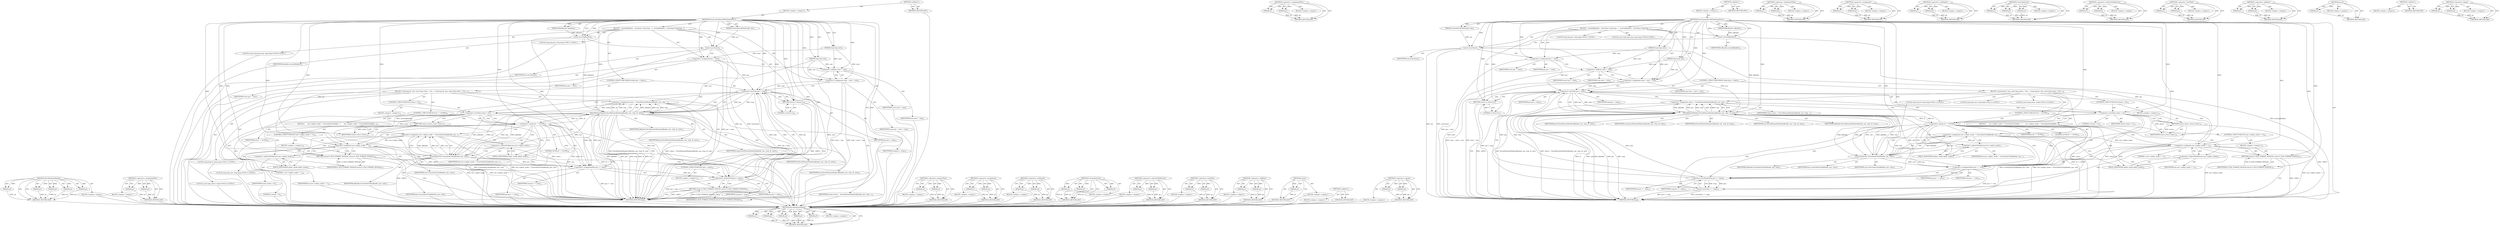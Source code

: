 digraph "&lt;operator&gt;.equals" {
vulnerable_126 [label=<(METHOD,ParseElementHeader)>];
vulnerable_127 [label=<(PARAM,p1)>];
vulnerable_128 [label=<(PARAM,p2)>];
vulnerable_129 [label=<(PARAM,p3)>];
vulnerable_130 [label=<(PARAM,p4)>];
vulnerable_131 [label=<(PARAM,p5)>];
vulnerable_132 [label=<(BLOCK,&lt;empty&gt;,&lt;empty&gt;)>];
vulnerable_133 [label=<(METHOD_RETURN,ANY)>];
vulnerable_155 [label=<(METHOD,&lt;operator&gt;.assignmentPlus)>];
vulnerable_156 [label=<(PARAM,p1)>];
vulnerable_157 [label=<(PARAM,p2)>];
vulnerable_158 [label=<(BLOCK,&lt;empty&gt;,&lt;empty&gt;)>];
vulnerable_159 [label=<(METHOD_RETURN,ANY)>];
vulnerable_6 [label=<(METHOD,&lt;global&gt;)<SUB>1</SUB>>];
vulnerable_7 [label=<(BLOCK,&lt;empty&gt;,&lt;empty&gt;)<SUB>1</SUB>>];
vulnerable_8 [label=<(METHOD,ParseContentEncAESSettingsEntry)<SUB>1</SUB>>];
vulnerable_9 [label=<(PARAM,long long start)<SUB>2</SUB>>];
vulnerable_10 [label=<(PARAM,long long size)<SUB>2</SUB>>];
vulnerable_11 [label=<(PARAM,IMkvReader* pReader)<SUB>2</SUB>>];
vulnerable_12 [label=<(PARAM,ContentEncAESSettings* aes)<SUB>3</SUB>>];
vulnerable_13 [label=<(BLOCK,{
  assert(pReader);
  assert(aes);

 long long...,{
  assert(pReader);
  assert(aes);

 long long...)<SUB>3</SUB>>];
vulnerable_14 [label=<(assert,assert(pReader))<SUB>4</SUB>>];
vulnerable_15 [label=<(IDENTIFIER,pReader,assert(pReader))<SUB>4</SUB>>];
vulnerable_16 [label=<(assert,assert(aes))<SUB>5</SUB>>];
vulnerable_17 [label=<(IDENTIFIER,aes,assert(aes))<SUB>5</SUB>>];
vulnerable_18 [label="<(LOCAL,long long pos: long long)<SUB>7</SUB>>"];
vulnerable_19 [label=<(&lt;operator&gt;.assignment,pos = start)<SUB>7</SUB>>];
vulnerable_20 [label=<(IDENTIFIER,pos,pos = start)<SUB>7</SUB>>];
vulnerable_21 [label=<(IDENTIFIER,start,pos = start)<SUB>7</SUB>>];
vulnerable_22 [label="<(LOCAL,const long long stop: long long)<SUB>8</SUB>>"];
vulnerable_23 [label=<(&lt;operator&gt;.assignment,stop = start + size)<SUB>8</SUB>>];
vulnerable_24 [label=<(IDENTIFIER,stop,stop = start + size)<SUB>8</SUB>>];
vulnerable_25 [label=<(&lt;operator&gt;.addition,start + size)<SUB>8</SUB>>];
vulnerable_26 [label=<(IDENTIFIER,start,start + size)<SUB>8</SUB>>];
vulnerable_27 [label=<(IDENTIFIER,size,start + size)<SUB>8</SUB>>];
vulnerable_28 [label=<(CONTROL_STRUCTURE,WHILE,while (pos &lt; stop))<SUB>10</SUB>>];
vulnerable_29 [label=<(&lt;operator&gt;.lessThan,pos &lt; stop)<SUB>10</SUB>>];
vulnerable_30 [label=<(IDENTIFIER,pos,pos &lt; stop)<SUB>10</SUB>>];
vulnerable_31 [label=<(IDENTIFIER,stop,pos &lt; stop)<SUB>10</SUB>>];
vulnerable_32 [label=<(BLOCK,{
 long long id, size;
 const long status = Par...,{
 long long id, size;
 const long status = Par...)<SUB>10</SUB>>];
vulnerable_33 [label="<(LOCAL,long long id: long long)<SUB>11</SUB>>"];
vulnerable_34 [label="<(LOCAL,long long size: long long)<SUB>11</SUB>>"];
vulnerable_35 [label="<(LOCAL,const long status: long)<SUB>12</SUB>>"];
vulnerable_36 [label=<(&lt;operator&gt;.assignment,status = ParseElementHeader(pReader, pos, stop,...)<SUB>12</SUB>>];
vulnerable_37 [label=<(IDENTIFIER,status,status = ParseElementHeader(pReader, pos, stop,...)<SUB>12</SUB>>];
vulnerable_38 [label=<(ParseElementHeader,ParseElementHeader(pReader, pos, stop, id, size))<SUB>12</SUB>>];
vulnerable_39 [label=<(IDENTIFIER,pReader,ParseElementHeader(pReader, pos, stop, id, size))<SUB>12</SUB>>];
vulnerable_40 [label=<(IDENTIFIER,pos,ParseElementHeader(pReader, pos, stop, id, size))<SUB>12</SUB>>];
vulnerable_41 [label=<(IDENTIFIER,stop,ParseElementHeader(pReader, pos, stop, id, size))<SUB>12</SUB>>];
vulnerable_42 [label=<(IDENTIFIER,id,ParseElementHeader(pReader, pos, stop, id, size))<SUB>12</SUB>>];
vulnerable_43 [label=<(IDENTIFIER,size,ParseElementHeader(pReader, pos, stop, id, size))<SUB>12</SUB>>];
vulnerable_44 [label=<(CONTROL_STRUCTURE,IF,if (status &lt; 0))<SUB>13</SUB>>];
vulnerable_45 [label=<(&lt;operator&gt;.lessThan,status &lt; 0)<SUB>13</SUB>>];
vulnerable_46 [label=<(IDENTIFIER,status,status &lt; 0)<SUB>13</SUB>>];
vulnerable_47 [label=<(LITERAL,0,status &lt; 0)<SUB>13</SUB>>];
vulnerable_48 [label=<(BLOCK,&lt;empty&gt;,&lt;empty&gt;)<SUB>14</SUB>>];
vulnerable_49 [label=<(RETURN,return status;,return status;)<SUB>14</SUB>>];
vulnerable_50 [label=<(IDENTIFIER,status,return status;)<SUB>14</SUB>>];
vulnerable_51 [label=<(CONTROL_STRUCTURE,IF,if (id == 0x7E8))<SUB>16</SUB>>];
vulnerable_52 [label=<(&lt;operator&gt;.equals,id == 0x7E8)<SUB>16</SUB>>];
vulnerable_53 [label=<(IDENTIFIER,id,id == 0x7E8)<SUB>16</SUB>>];
vulnerable_54 [label=<(LITERAL,0x7E8,id == 0x7E8)<SUB>16</SUB>>];
vulnerable_55 [label=<(BLOCK,{
      aes-&gt;cipher_mode = UnserializeUInt(pRea...,{
      aes-&gt;cipher_mode = UnserializeUInt(pRea...)<SUB>16</SUB>>];
vulnerable_56 [label=<(&lt;operator&gt;.assignment,aes-&gt;cipher_mode = UnserializeUInt(pReader, pos...)<SUB>17</SUB>>];
vulnerable_57 [label=<(&lt;operator&gt;.indirectFieldAccess,aes-&gt;cipher_mode)<SUB>17</SUB>>];
vulnerable_58 [label=<(IDENTIFIER,aes,aes-&gt;cipher_mode = UnserializeUInt(pReader, pos...)<SUB>17</SUB>>];
vulnerable_59 [label=<(FIELD_IDENTIFIER,cipher_mode,cipher_mode)<SUB>17</SUB>>];
vulnerable_60 [label=<(UnserializeUInt,UnserializeUInt(pReader, pos, size))<SUB>17</SUB>>];
vulnerable_61 [label=<(IDENTIFIER,pReader,UnserializeUInt(pReader, pos, size))<SUB>17</SUB>>];
vulnerable_62 [label=<(IDENTIFIER,pos,UnserializeUInt(pReader, pos, size))<SUB>17</SUB>>];
vulnerable_63 [label=<(IDENTIFIER,size,UnserializeUInt(pReader, pos, size))<SUB>17</SUB>>];
vulnerable_64 [label=<(CONTROL_STRUCTURE,IF,if (aes-&gt;cipher_mode != 1))<SUB>18</SUB>>];
vulnerable_65 [label=<(&lt;operator&gt;.notEquals,aes-&gt;cipher_mode != 1)<SUB>18</SUB>>];
vulnerable_66 [label=<(&lt;operator&gt;.indirectFieldAccess,aes-&gt;cipher_mode)<SUB>18</SUB>>];
vulnerable_67 [label=<(IDENTIFIER,aes,aes-&gt;cipher_mode != 1)<SUB>18</SUB>>];
vulnerable_68 [label=<(FIELD_IDENTIFIER,cipher_mode,cipher_mode)<SUB>18</SUB>>];
vulnerable_69 [label=<(LITERAL,1,aes-&gt;cipher_mode != 1)<SUB>18</SUB>>];
vulnerable_70 [label=<(BLOCK,&lt;empty&gt;,&lt;empty&gt;)<SUB>19</SUB>>];
vulnerable_71 [label=<(RETURN,return E_FILE_FORMAT_INVALID;,return E_FILE_FORMAT_INVALID;)<SUB>19</SUB>>];
vulnerable_72 [label=<(IDENTIFIER,E_FILE_FORMAT_INVALID,return E_FILE_FORMAT_INVALID;)<SUB>19</SUB>>];
vulnerable_73 [label=<(&lt;operator&gt;.assignmentPlus,pos += size)<SUB>23</SUB>>];
vulnerable_74 [label=<(IDENTIFIER,pos,pos += size)<SUB>23</SUB>>];
vulnerable_75 [label=<(IDENTIFIER,size,pos += size)<SUB>23</SUB>>];
vulnerable_76 [label=<(assert,assert(pos &lt;= stop))<SUB>24</SUB>>];
vulnerable_77 [label=<(&lt;operator&gt;.lessEqualsThan,pos &lt;= stop)<SUB>24</SUB>>];
vulnerable_78 [label=<(IDENTIFIER,pos,pos &lt;= stop)<SUB>24</SUB>>];
vulnerable_79 [label=<(IDENTIFIER,stop,pos &lt;= stop)<SUB>24</SUB>>];
vulnerable_80 [label=<(RETURN,return 0;,return 0;)<SUB>27</SUB>>];
vulnerable_81 [label=<(LITERAL,0,return 0;)<SUB>27</SUB>>];
vulnerable_82 [label=<(METHOD_RETURN,long)<SUB>1</SUB>>];
vulnerable_84 [label=<(METHOD_RETURN,ANY)<SUB>1</SUB>>];
vulnerable_160 [label=<(METHOD,&lt;operator&gt;.lessEqualsThan)>];
vulnerable_161 [label=<(PARAM,p1)>];
vulnerable_162 [label=<(PARAM,p2)>];
vulnerable_163 [label=<(BLOCK,&lt;empty&gt;,&lt;empty&gt;)>];
vulnerable_164 [label=<(METHOD_RETURN,ANY)>];
vulnerable_111 [label=<(METHOD,&lt;operator&gt;.assignment)>];
vulnerable_112 [label=<(PARAM,p1)>];
vulnerable_113 [label=<(PARAM,p2)>];
vulnerable_114 [label=<(BLOCK,&lt;empty&gt;,&lt;empty&gt;)>];
vulnerable_115 [label=<(METHOD_RETURN,ANY)>];
vulnerable_150 [label=<(METHOD,&lt;operator&gt;.notEquals)>];
vulnerable_151 [label=<(PARAM,p1)>];
vulnerable_152 [label=<(PARAM,p2)>];
vulnerable_153 [label=<(BLOCK,&lt;empty&gt;,&lt;empty&gt;)>];
vulnerable_154 [label=<(METHOD_RETURN,ANY)>];
vulnerable_144 [label=<(METHOD,UnserializeUInt)>];
vulnerable_145 [label=<(PARAM,p1)>];
vulnerable_146 [label=<(PARAM,p2)>];
vulnerable_147 [label=<(PARAM,p3)>];
vulnerable_148 [label=<(BLOCK,&lt;empty&gt;,&lt;empty&gt;)>];
vulnerable_149 [label=<(METHOD_RETURN,ANY)>];
vulnerable_139 [label=<(METHOD,&lt;operator&gt;.indirectFieldAccess)>];
vulnerable_140 [label=<(PARAM,p1)>];
vulnerable_141 [label=<(PARAM,p2)>];
vulnerable_142 [label=<(BLOCK,&lt;empty&gt;,&lt;empty&gt;)>];
vulnerable_143 [label=<(METHOD_RETURN,ANY)>];
vulnerable_121 [label=<(METHOD,&lt;operator&gt;.lessThan)>];
vulnerable_122 [label=<(PARAM,p1)>];
vulnerable_123 [label=<(PARAM,p2)>];
vulnerable_124 [label=<(BLOCK,&lt;empty&gt;,&lt;empty&gt;)>];
vulnerable_125 [label=<(METHOD_RETURN,ANY)>];
vulnerable_116 [label=<(METHOD,&lt;operator&gt;.addition)>];
vulnerable_117 [label=<(PARAM,p1)>];
vulnerable_118 [label=<(PARAM,p2)>];
vulnerable_119 [label=<(BLOCK,&lt;empty&gt;,&lt;empty&gt;)>];
vulnerable_120 [label=<(METHOD_RETURN,ANY)>];
vulnerable_107 [label=<(METHOD,assert)>];
vulnerable_108 [label=<(PARAM,p1)>];
vulnerable_109 [label=<(BLOCK,&lt;empty&gt;,&lt;empty&gt;)>];
vulnerable_110 [label=<(METHOD_RETURN,ANY)>];
vulnerable_101 [label=<(METHOD,&lt;global&gt;)<SUB>1</SUB>>];
vulnerable_102 [label=<(BLOCK,&lt;empty&gt;,&lt;empty&gt;)>];
vulnerable_103 [label=<(METHOD_RETURN,ANY)>];
vulnerable_134 [label=<(METHOD,&lt;operator&gt;.equals)>];
vulnerable_135 [label=<(PARAM,p1)>];
vulnerable_136 [label=<(PARAM,p2)>];
vulnerable_137 [label=<(BLOCK,&lt;empty&gt;,&lt;empty&gt;)>];
vulnerable_138 [label=<(METHOD_RETURN,ANY)>];
fixed_129 [label=<(METHOD,ParseElementHeader)>];
fixed_130 [label=<(PARAM,p1)>];
fixed_131 [label=<(PARAM,p2)>];
fixed_132 [label=<(PARAM,p3)>];
fixed_133 [label=<(PARAM,p4)>];
fixed_134 [label=<(PARAM,p5)>];
fixed_135 [label=<(BLOCK,&lt;empty&gt;,&lt;empty&gt;)>];
fixed_136 [label=<(METHOD_RETURN,ANY)>];
fixed_158 [label=<(METHOD,&lt;operator&gt;.assignmentPlus)>];
fixed_159 [label=<(PARAM,p1)>];
fixed_160 [label=<(PARAM,p2)>];
fixed_161 [label=<(BLOCK,&lt;empty&gt;,&lt;empty&gt;)>];
fixed_162 [label=<(METHOD_RETURN,ANY)>];
fixed_6 [label=<(METHOD,&lt;global&gt;)<SUB>1</SUB>>];
fixed_7 [label=<(BLOCK,&lt;empty&gt;,&lt;empty&gt;)<SUB>1</SUB>>];
fixed_8 [label=<(METHOD,ParseContentEncAESSettingsEntry)<SUB>1</SUB>>];
fixed_9 [label=<(PARAM,long long start)<SUB>2</SUB>>];
fixed_10 [label=<(PARAM,long long size)<SUB>2</SUB>>];
fixed_11 [label=<(PARAM,IMkvReader* pReader)<SUB>2</SUB>>];
fixed_12 [label=<(PARAM,ContentEncAESSettings* aes)<SUB>3</SUB>>];
fixed_13 [label=<(BLOCK,{
  assert(pReader);
  assert(aes);

 long long...,{
  assert(pReader);
  assert(aes);

 long long...)<SUB>3</SUB>>];
fixed_14 [label=<(assert,assert(pReader))<SUB>4</SUB>>];
fixed_15 [label=<(IDENTIFIER,pReader,assert(pReader))<SUB>4</SUB>>];
fixed_16 [label=<(assert,assert(aes))<SUB>5</SUB>>];
fixed_17 [label=<(IDENTIFIER,aes,assert(aes))<SUB>5</SUB>>];
fixed_18 [label="<(LOCAL,long long pos: long long)<SUB>7</SUB>>"];
fixed_19 [label=<(&lt;operator&gt;.assignment,pos = start)<SUB>7</SUB>>];
fixed_20 [label=<(IDENTIFIER,pos,pos = start)<SUB>7</SUB>>];
fixed_21 [label=<(IDENTIFIER,start,pos = start)<SUB>7</SUB>>];
fixed_22 [label="<(LOCAL,const long long stop: long long)<SUB>8</SUB>>"];
fixed_23 [label=<(&lt;operator&gt;.assignment,stop = start + size)<SUB>8</SUB>>];
fixed_24 [label=<(IDENTIFIER,stop,stop = start + size)<SUB>8</SUB>>];
fixed_25 [label=<(&lt;operator&gt;.addition,start + size)<SUB>8</SUB>>];
fixed_26 [label=<(IDENTIFIER,start,start + size)<SUB>8</SUB>>];
fixed_27 [label=<(IDENTIFIER,size,start + size)<SUB>8</SUB>>];
fixed_28 [label=<(CONTROL_STRUCTURE,WHILE,while (pos &lt; stop))<SUB>10</SUB>>];
fixed_29 [label=<(&lt;operator&gt;.lessThan,pos &lt; stop)<SUB>10</SUB>>];
fixed_30 [label=<(IDENTIFIER,pos,pos &lt; stop)<SUB>10</SUB>>];
fixed_31 [label=<(IDENTIFIER,stop,pos &lt; stop)<SUB>10</SUB>>];
fixed_32 [label=<(BLOCK,{
 long long id, size;
 const long status = Par...,{
 long long id, size;
 const long status = Par...)<SUB>10</SUB>>];
fixed_33 [label="<(LOCAL,long long id: long long)<SUB>11</SUB>>"];
fixed_34 [label="<(LOCAL,long long size: long long)<SUB>11</SUB>>"];
fixed_35 [label="<(LOCAL,const long status: long)<SUB>12</SUB>>"];
fixed_36 [label=<(&lt;operator&gt;.assignment,status = ParseElementHeader(pReader, pos, stop,...)<SUB>12</SUB>>];
fixed_37 [label=<(IDENTIFIER,status,status = ParseElementHeader(pReader, pos, stop,...)<SUB>12</SUB>>];
fixed_38 [label=<(ParseElementHeader,ParseElementHeader(pReader, pos, stop, id, size))<SUB>12</SUB>>];
fixed_39 [label=<(IDENTIFIER,pReader,ParseElementHeader(pReader, pos, stop, id, size))<SUB>12</SUB>>];
fixed_40 [label=<(IDENTIFIER,pos,ParseElementHeader(pReader, pos, stop, id, size))<SUB>12</SUB>>];
fixed_41 [label=<(IDENTIFIER,stop,ParseElementHeader(pReader, pos, stop, id, size))<SUB>12</SUB>>];
fixed_42 [label=<(IDENTIFIER,id,ParseElementHeader(pReader, pos, stop, id, size))<SUB>12</SUB>>];
fixed_43 [label=<(IDENTIFIER,size,ParseElementHeader(pReader, pos, stop, id, size))<SUB>12</SUB>>];
fixed_44 [label=<(CONTROL_STRUCTURE,IF,if (status &lt; 0))<SUB>13</SUB>>];
fixed_45 [label=<(&lt;operator&gt;.lessThan,status &lt; 0)<SUB>13</SUB>>];
fixed_46 [label=<(IDENTIFIER,status,status &lt; 0)<SUB>13</SUB>>];
fixed_47 [label=<(LITERAL,0,status &lt; 0)<SUB>13</SUB>>];
fixed_48 [label=<(BLOCK,&lt;empty&gt;,&lt;empty&gt;)<SUB>14</SUB>>];
fixed_49 [label=<(RETURN,return status;,return status;)<SUB>14</SUB>>];
fixed_50 [label=<(IDENTIFIER,status,return status;)<SUB>14</SUB>>];
fixed_51 [label=<(CONTROL_STRUCTURE,IF,if (id == 0x7E8))<SUB>16</SUB>>];
fixed_52 [label=<(&lt;operator&gt;.equals,id == 0x7E8)<SUB>16</SUB>>];
fixed_53 [label=<(IDENTIFIER,id,id == 0x7E8)<SUB>16</SUB>>];
fixed_54 [label=<(LITERAL,0x7E8,id == 0x7E8)<SUB>16</SUB>>];
fixed_55 [label=<(BLOCK,{
      aes-&gt;cipher_mode = UnserializeUInt(pRea...,{
      aes-&gt;cipher_mode = UnserializeUInt(pRea...)<SUB>16</SUB>>];
fixed_56 [label=<(&lt;operator&gt;.assignment,aes-&gt;cipher_mode = UnserializeUInt(pReader, pos...)<SUB>17</SUB>>];
fixed_57 [label=<(&lt;operator&gt;.indirectFieldAccess,aes-&gt;cipher_mode)<SUB>17</SUB>>];
fixed_58 [label=<(IDENTIFIER,aes,aes-&gt;cipher_mode = UnserializeUInt(pReader, pos...)<SUB>17</SUB>>];
fixed_59 [label=<(FIELD_IDENTIFIER,cipher_mode,cipher_mode)<SUB>17</SUB>>];
fixed_60 [label=<(UnserializeUInt,UnserializeUInt(pReader, pos, size))<SUB>17</SUB>>];
fixed_61 [label=<(IDENTIFIER,pReader,UnserializeUInt(pReader, pos, size))<SUB>17</SUB>>];
fixed_62 [label=<(IDENTIFIER,pos,UnserializeUInt(pReader, pos, size))<SUB>17</SUB>>];
fixed_63 [label=<(IDENTIFIER,size,UnserializeUInt(pReader, pos, size))<SUB>17</SUB>>];
fixed_64 [label=<(CONTROL_STRUCTURE,IF,if (aes-&gt;cipher_mode != 1))<SUB>18</SUB>>];
fixed_65 [label=<(&lt;operator&gt;.notEquals,aes-&gt;cipher_mode != 1)<SUB>18</SUB>>];
fixed_66 [label=<(&lt;operator&gt;.indirectFieldAccess,aes-&gt;cipher_mode)<SUB>18</SUB>>];
fixed_67 [label=<(IDENTIFIER,aes,aes-&gt;cipher_mode != 1)<SUB>18</SUB>>];
fixed_68 [label=<(FIELD_IDENTIFIER,cipher_mode,cipher_mode)<SUB>18</SUB>>];
fixed_69 [label=<(LITERAL,1,aes-&gt;cipher_mode != 1)<SUB>18</SUB>>];
fixed_70 [label=<(BLOCK,&lt;empty&gt;,&lt;empty&gt;)<SUB>19</SUB>>];
fixed_71 [label=<(RETURN,return E_FILE_FORMAT_INVALID;,return E_FILE_FORMAT_INVALID;)<SUB>19</SUB>>];
fixed_72 [label=<(IDENTIFIER,E_FILE_FORMAT_INVALID,return E_FILE_FORMAT_INVALID;)<SUB>19</SUB>>];
fixed_73 [label=<(&lt;operator&gt;.assignmentPlus,pos += size)<SUB>23</SUB>>];
fixed_74 [label=<(IDENTIFIER,pos,pos += size)<SUB>23</SUB>>];
fixed_75 [label=<(IDENTIFIER,size,pos += size)<SUB>23</SUB>>];
fixed_76 [label=<(CONTROL_STRUCTURE,IF,if (pos &gt; stop))<SUB>24</SUB>>];
fixed_77 [label=<(&lt;operator&gt;.greaterThan,pos &gt; stop)<SUB>24</SUB>>];
fixed_78 [label=<(IDENTIFIER,pos,pos &gt; stop)<SUB>24</SUB>>];
fixed_79 [label=<(IDENTIFIER,stop,pos &gt; stop)<SUB>24</SUB>>];
fixed_80 [label=<(BLOCK,&lt;empty&gt;,&lt;empty&gt;)<SUB>25</SUB>>];
fixed_81 [label=<(RETURN,return E_FILE_FORMAT_INVALID;,return E_FILE_FORMAT_INVALID;)<SUB>25</SUB>>];
fixed_82 [label=<(IDENTIFIER,E_FILE_FORMAT_INVALID,return E_FILE_FORMAT_INVALID;)<SUB>25</SUB>>];
fixed_83 [label=<(RETURN,return 0;,return 0;)<SUB>28</SUB>>];
fixed_84 [label=<(LITERAL,0,return 0;)<SUB>28</SUB>>];
fixed_85 [label=<(METHOD_RETURN,long)<SUB>1</SUB>>];
fixed_87 [label=<(METHOD_RETURN,ANY)<SUB>1</SUB>>];
fixed_163 [label=<(METHOD,&lt;operator&gt;.greaterThan)>];
fixed_164 [label=<(PARAM,p1)>];
fixed_165 [label=<(PARAM,p2)>];
fixed_166 [label=<(BLOCK,&lt;empty&gt;,&lt;empty&gt;)>];
fixed_167 [label=<(METHOD_RETURN,ANY)>];
fixed_114 [label=<(METHOD,&lt;operator&gt;.assignment)>];
fixed_115 [label=<(PARAM,p1)>];
fixed_116 [label=<(PARAM,p2)>];
fixed_117 [label=<(BLOCK,&lt;empty&gt;,&lt;empty&gt;)>];
fixed_118 [label=<(METHOD_RETURN,ANY)>];
fixed_153 [label=<(METHOD,&lt;operator&gt;.notEquals)>];
fixed_154 [label=<(PARAM,p1)>];
fixed_155 [label=<(PARAM,p2)>];
fixed_156 [label=<(BLOCK,&lt;empty&gt;,&lt;empty&gt;)>];
fixed_157 [label=<(METHOD_RETURN,ANY)>];
fixed_147 [label=<(METHOD,UnserializeUInt)>];
fixed_148 [label=<(PARAM,p1)>];
fixed_149 [label=<(PARAM,p2)>];
fixed_150 [label=<(PARAM,p3)>];
fixed_151 [label=<(BLOCK,&lt;empty&gt;,&lt;empty&gt;)>];
fixed_152 [label=<(METHOD_RETURN,ANY)>];
fixed_142 [label=<(METHOD,&lt;operator&gt;.indirectFieldAccess)>];
fixed_143 [label=<(PARAM,p1)>];
fixed_144 [label=<(PARAM,p2)>];
fixed_145 [label=<(BLOCK,&lt;empty&gt;,&lt;empty&gt;)>];
fixed_146 [label=<(METHOD_RETURN,ANY)>];
fixed_124 [label=<(METHOD,&lt;operator&gt;.lessThan)>];
fixed_125 [label=<(PARAM,p1)>];
fixed_126 [label=<(PARAM,p2)>];
fixed_127 [label=<(BLOCK,&lt;empty&gt;,&lt;empty&gt;)>];
fixed_128 [label=<(METHOD_RETURN,ANY)>];
fixed_119 [label=<(METHOD,&lt;operator&gt;.addition)>];
fixed_120 [label=<(PARAM,p1)>];
fixed_121 [label=<(PARAM,p2)>];
fixed_122 [label=<(BLOCK,&lt;empty&gt;,&lt;empty&gt;)>];
fixed_123 [label=<(METHOD_RETURN,ANY)>];
fixed_110 [label=<(METHOD,assert)>];
fixed_111 [label=<(PARAM,p1)>];
fixed_112 [label=<(BLOCK,&lt;empty&gt;,&lt;empty&gt;)>];
fixed_113 [label=<(METHOD_RETURN,ANY)>];
fixed_104 [label=<(METHOD,&lt;global&gt;)<SUB>1</SUB>>];
fixed_105 [label=<(BLOCK,&lt;empty&gt;,&lt;empty&gt;)>];
fixed_106 [label=<(METHOD_RETURN,ANY)>];
fixed_137 [label=<(METHOD,&lt;operator&gt;.equals)>];
fixed_138 [label=<(PARAM,p1)>];
fixed_139 [label=<(PARAM,p2)>];
fixed_140 [label=<(BLOCK,&lt;empty&gt;,&lt;empty&gt;)>];
fixed_141 [label=<(METHOD_RETURN,ANY)>];
vulnerable_126 -> vulnerable_127  [key=0, label="AST: "];
vulnerable_126 -> vulnerable_127  [key=1, label="DDG: "];
vulnerable_126 -> vulnerable_132  [key=0, label="AST: "];
vulnerable_126 -> vulnerable_128  [key=0, label="AST: "];
vulnerable_126 -> vulnerable_128  [key=1, label="DDG: "];
vulnerable_126 -> vulnerable_133  [key=0, label="AST: "];
vulnerable_126 -> vulnerable_133  [key=1, label="CFG: "];
vulnerable_126 -> vulnerable_129  [key=0, label="AST: "];
vulnerable_126 -> vulnerable_129  [key=1, label="DDG: "];
vulnerable_126 -> vulnerable_130  [key=0, label="AST: "];
vulnerable_126 -> vulnerable_130  [key=1, label="DDG: "];
vulnerable_126 -> vulnerable_131  [key=0, label="AST: "];
vulnerable_126 -> vulnerable_131  [key=1, label="DDG: "];
vulnerable_127 -> vulnerable_133  [key=0, label="DDG: p1"];
vulnerable_128 -> vulnerable_133  [key=0, label="DDG: p2"];
vulnerable_129 -> vulnerable_133  [key=0, label="DDG: p3"];
vulnerable_130 -> vulnerable_133  [key=0, label="DDG: p4"];
vulnerable_131 -> vulnerable_133  [key=0, label="DDG: p5"];
vulnerable_155 -> vulnerable_156  [key=0, label="AST: "];
vulnerable_155 -> vulnerable_156  [key=1, label="DDG: "];
vulnerable_155 -> vulnerable_158  [key=0, label="AST: "];
vulnerable_155 -> vulnerable_157  [key=0, label="AST: "];
vulnerable_155 -> vulnerable_157  [key=1, label="DDG: "];
vulnerable_155 -> vulnerable_159  [key=0, label="AST: "];
vulnerable_155 -> vulnerable_159  [key=1, label="CFG: "];
vulnerable_156 -> vulnerable_159  [key=0, label="DDG: p1"];
vulnerable_157 -> vulnerable_159  [key=0, label="DDG: p2"];
vulnerable_6 -> vulnerable_7  [key=0, label="AST: "];
vulnerable_6 -> vulnerable_84  [key=0, label="AST: "];
vulnerable_6 -> vulnerable_84  [key=1, label="CFG: "];
vulnerable_7 -> vulnerable_8  [key=0, label="AST: "];
vulnerable_8 -> vulnerable_9  [key=0, label="AST: "];
vulnerable_8 -> vulnerable_9  [key=1, label="DDG: "];
vulnerable_8 -> vulnerable_10  [key=0, label="AST: "];
vulnerable_8 -> vulnerable_10  [key=1, label="DDG: "];
vulnerable_8 -> vulnerable_11  [key=0, label="AST: "];
vulnerable_8 -> vulnerable_11  [key=1, label="DDG: "];
vulnerable_8 -> vulnerable_12  [key=0, label="AST: "];
vulnerable_8 -> vulnerable_12  [key=1, label="DDG: "];
vulnerable_8 -> vulnerable_13  [key=0, label="AST: "];
vulnerable_8 -> vulnerable_82  [key=0, label="AST: "];
vulnerable_8 -> vulnerable_14  [key=0, label="CFG: "];
vulnerable_8 -> vulnerable_14  [key=1, label="DDG: "];
vulnerable_8 -> vulnerable_19  [key=0, label="DDG: "];
vulnerable_8 -> vulnerable_23  [key=0, label="DDG: "];
vulnerable_8 -> vulnerable_80  [key=0, label="DDG: "];
vulnerable_8 -> vulnerable_16  [key=0, label="DDG: "];
vulnerable_8 -> vulnerable_81  [key=0, label="DDG: "];
vulnerable_8 -> vulnerable_25  [key=0, label="DDG: "];
vulnerable_8 -> vulnerable_29  [key=0, label="DDG: "];
vulnerable_8 -> vulnerable_73  [key=0, label="DDG: "];
vulnerable_8 -> vulnerable_38  [key=0, label="DDG: "];
vulnerable_8 -> vulnerable_45  [key=0, label="DDG: "];
vulnerable_8 -> vulnerable_52  [key=0, label="DDG: "];
vulnerable_8 -> vulnerable_77  [key=0, label="DDG: "];
vulnerable_8 -> vulnerable_50  [key=0, label="DDG: "];
vulnerable_8 -> vulnerable_60  [key=0, label="DDG: "];
vulnerable_8 -> vulnerable_65  [key=0, label="DDG: "];
vulnerable_8 -> vulnerable_71  [key=0, label="DDG: "];
vulnerable_8 -> vulnerable_72  [key=0, label="DDG: "];
vulnerable_9 -> vulnerable_19  [key=0, label="DDG: start"];
vulnerable_9 -> vulnerable_23  [key=0, label="DDG: start"];
vulnerable_9 -> vulnerable_25  [key=0, label="DDG: start"];
vulnerable_10 -> vulnerable_23  [key=0, label="DDG: size"];
vulnerable_10 -> vulnerable_25  [key=0, label="DDG: size"];
vulnerable_10 -> vulnerable_38  [key=0, label="DDG: size"];
vulnerable_11 -> vulnerable_14  [key=0, label="DDG: pReader"];
vulnerable_12 -> vulnerable_16  [key=0, label="DDG: aes"];
vulnerable_13 -> vulnerable_14  [key=0, label="AST: "];
vulnerable_13 -> vulnerable_16  [key=0, label="AST: "];
vulnerable_13 -> vulnerable_18  [key=0, label="AST: "];
vulnerable_13 -> vulnerable_19  [key=0, label="AST: "];
vulnerable_13 -> vulnerable_22  [key=0, label="AST: "];
vulnerable_13 -> vulnerable_23  [key=0, label="AST: "];
vulnerable_13 -> vulnerable_28  [key=0, label="AST: "];
vulnerable_13 -> vulnerable_80  [key=0, label="AST: "];
vulnerable_14 -> vulnerable_15  [key=0, label="AST: "];
vulnerable_14 -> vulnerable_16  [key=0, label="CFG: "];
vulnerable_14 -> vulnerable_82  [key=0, label="DDG: assert(pReader)"];
vulnerable_14 -> vulnerable_38  [key=0, label="DDG: pReader"];
vulnerable_16 -> vulnerable_17  [key=0, label="AST: "];
vulnerable_16 -> vulnerable_19  [key=0, label="CFG: "];
vulnerable_16 -> vulnerable_82  [key=0, label="DDG: aes"];
vulnerable_16 -> vulnerable_82  [key=1, label="DDG: assert(aes)"];
vulnerable_16 -> vulnerable_65  [key=0, label="DDG: aes"];
vulnerable_19 -> vulnerable_20  [key=0, label="AST: "];
vulnerable_19 -> vulnerable_21  [key=0, label="AST: "];
vulnerable_19 -> vulnerable_25  [key=0, label="CFG: "];
vulnerable_19 -> vulnerable_82  [key=0, label="DDG: pos = start"];
vulnerable_19 -> vulnerable_29  [key=0, label="DDG: pos"];
vulnerable_23 -> vulnerable_24  [key=0, label="AST: "];
vulnerable_23 -> vulnerable_25  [key=0, label="AST: "];
vulnerable_23 -> vulnerable_29  [key=0, label="CFG: "];
vulnerable_23 -> vulnerable_29  [key=1, label="DDG: stop"];
vulnerable_23 -> vulnerable_82  [key=0, label="DDG: start + size"];
vulnerable_23 -> vulnerable_82  [key=1, label="DDG: stop = start + size"];
vulnerable_25 -> vulnerable_26  [key=0, label="AST: "];
vulnerable_25 -> vulnerable_27  [key=0, label="AST: "];
vulnerable_25 -> vulnerable_23  [key=0, label="CFG: "];
vulnerable_25 -> vulnerable_82  [key=0, label="DDG: start"];
vulnerable_28 -> vulnerable_29  [key=0, label="AST: "];
vulnerable_28 -> vulnerable_32  [key=0, label="AST: "];
vulnerable_29 -> vulnerable_30  [key=0, label="AST: "];
vulnerable_29 -> vulnerable_31  [key=0, label="AST: "];
vulnerable_29 -> vulnerable_38  [key=0, label="CFG: "];
vulnerable_29 -> vulnerable_38  [key=1, label="DDG: pos"];
vulnerable_29 -> vulnerable_38  [key=2, label="DDG: stop"];
vulnerable_29 -> vulnerable_38  [key=3, label="CDG: "];
vulnerable_29 -> vulnerable_80  [key=0, label="CFG: "];
vulnerable_29 -> vulnerable_80  [key=1, label="CDG: "];
vulnerable_29 -> vulnerable_82  [key=0, label="DDG: pos &lt; stop"];
vulnerable_29 -> vulnerable_36  [key=0, label="CDG: "];
vulnerable_29 -> vulnerable_45  [key=0, label="CDG: "];
vulnerable_32 -> vulnerable_33  [key=0, label="AST: "];
vulnerable_32 -> vulnerable_34  [key=0, label="AST: "];
vulnerable_32 -> vulnerable_35  [key=0, label="AST: "];
vulnerable_32 -> vulnerable_36  [key=0, label="AST: "];
vulnerable_32 -> vulnerable_44  [key=0, label="AST: "];
vulnerable_32 -> vulnerable_51  [key=0, label="AST: "];
vulnerable_32 -> vulnerable_73  [key=0, label="AST: "];
vulnerable_32 -> vulnerable_76  [key=0, label="AST: "];
vulnerable_36 -> vulnerable_37  [key=0, label="AST: "];
vulnerable_36 -> vulnerable_38  [key=0, label="AST: "];
vulnerable_36 -> vulnerable_45  [key=0, label="CFG: "];
vulnerable_36 -> vulnerable_45  [key=1, label="DDG: status"];
vulnerable_36 -> vulnerable_82  [key=0, label="DDG: ParseElementHeader(pReader, pos, stop, id, size)"];
vulnerable_36 -> vulnerable_82  [key=1, label="DDG: status = ParseElementHeader(pReader, pos, stop, id, size)"];
vulnerable_38 -> vulnerable_39  [key=0, label="AST: "];
vulnerable_38 -> vulnerable_40  [key=0, label="AST: "];
vulnerable_38 -> vulnerable_41  [key=0, label="AST: "];
vulnerable_38 -> vulnerable_42  [key=0, label="AST: "];
vulnerable_38 -> vulnerable_43  [key=0, label="AST: "];
vulnerable_38 -> vulnerable_36  [key=0, label="CFG: "];
vulnerable_38 -> vulnerable_36  [key=1, label="DDG: pReader"];
vulnerable_38 -> vulnerable_36  [key=2, label="DDG: pos"];
vulnerable_38 -> vulnerable_36  [key=3, label="DDG: stop"];
vulnerable_38 -> vulnerable_36  [key=4, label="DDG: id"];
vulnerable_38 -> vulnerable_36  [key=5, label="DDG: size"];
vulnerable_38 -> vulnerable_82  [key=0, label="DDG: pReader"];
vulnerable_38 -> vulnerable_82  [key=1, label="DDG: pos"];
vulnerable_38 -> vulnerable_82  [key=2, label="DDG: stop"];
vulnerable_38 -> vulnerable_82  [key=3, label="DDG: id"];
vulnerable_38 -> vulnerable_82  [key=4, label="DDG: size"];
vulnerable_38 -> vulnerable_73  [key=0, label="DDG: size"];
vulnerable_38 -> vulnerable_73  [key=1, label="DDG: pos"];
vulnerable_38 -> vulnerable_52  [key=0, label="DDG: id"];
vulnerable_38 -> vulnerable_77  [key=0, label="DDG: stop"];
vulnerable_38 -> vulnerable_60  [key=0, label="DDG: pReader"];
vulnerable_38 -> vulnerable_60  [key=1, label="DDG: pos"];
vulnerable_38 -> vulnerable_60  [key=2, label="DDG: size"];
vulnerable_44 -> vulnerable_45  [key=0, label="AST: "];
vulnerable_44 -> vulnerable_48  [key=0, label="AST: "];
vulnerable_45 -> vulnerable_46  [key=0, label="AST: "];
vulnerable_45 -> vulnerable_47  [key=0, label="AST: "];
vulnerable_45 -> vulnerable_49  [key=0, label="CFG: "];
vulnerable_45 -> vulnerable_49  [key=1, label="CDG: "];
vulnerable_45 -> vulnerable_52  [key=0, label="CFG: "];
vulnerable_45 -> vulnerable_52  [key=1, label="CDG: "];
vulnerable_45 -> vulnerable_82  [key=0, label="DDG: status"];
vulnerable_45 -> vulnerable_82  [key=1, label="DDG: status &lt; 0"];
vulnerable_45 -> vulnerable_50  [key=0, label="DDG: status"];
vulnerable_48 -> vulnerable_49  [key=0, label="AST: "];
vulnerable_49 -> vulnerable_50  [key=0, label="AST: "];
vulnerable_49 -> vulnerable_82  [key=0, label="CFG: "];
vulnerable_49 -> vulnerable_82  [key=1, label="DDG: &lt;RET&gt;"];
vulnerable_50 -> vulnerable_49  [key=0, label="DDG: status"];
vulnerable_51 -> vulnerable_52  [key=0, label="AST: "];
vulnerable_51 -> vulnerable_55  [key=0, label="AST: "];
vulnerable_52 -> vulnerable_53  [key=0, label="AST: "];
vulnerable_52 -> vulnerable_54  [key=0, label="AST: "];
vulnerable_52 -> vulnerable_59  [key=0, label="CFG: "];
vulnerable_52 -> vulnerable_59  [key=1, label="CDG: "];
vulnerable_52 -> vulnerable_73  [key=0, label="CFG: "];
vulnerable_52 -> vulnerable_73  [key=1, label="CDG: "];
vulnerable_52 -> vulnerable_82  [key=0, label="DDG: id == 0x7E8"];
vulnerable_52 -> vulnerable_38  [key=0, label="DDG: id"];
vulnerable_52 -> vulnerable_68  [key=0, label="CDG: "];
vulnerable_52 -> vulnerable_60  [key=0, label="CDG: "];
vulnerable_52 -> vulnerable_77  [key=0, label="CDG: "];
vulnerable_52 -> vulnerable_57  [key=0, label="CDG: "];
vulnerable_52 -> vulnerable_66  [key=0, label="CDG: "];
vulnerable_52 -> vulnerable_56  [key=0, label="CDG: "];
vulnerable_52 -> vulnerable_29  [key=0, label="CDG: "];
vulnerable_52 -> vulnerable_76  [key=0, label="CDG: "];
vulnerable_52 -> vulnerable_65  [key=0, label="CDG: "];
vulnerable_55 -> vulnerable_56  [key=0, label="AST: "];
vulnerable_55 -> vulnerable_64  [key=0, label="AST: "];
vulnerable_56 -> vulnerable_57  [key=0, label="AST: "];
vulnerable_56 -> vulnerable_60  [key=0, label="AST: "];
vulnerable_56 -> vulnerable_68  [key=0, label="CFG: "];
vulnerable_56 -> vulnerable_82  [key=0, label="DDG: UnserializeUInt(pReader, pos, size)"];
vulnerable_56 -> vulnerable_82  [key=1, label="DDG: aes-&gt;cipher_mode = UnserializeUInt(pReader, pos, size)"];
vulnerable_56 -> vulnerable_65  [key=0, label="DDG: aes-&gt;cipher_mode"];
vulnerable_57 -> vulnerable_58  [key=0, label="AST: "];
vulnerable_57 -> vulnerable_59  [key=0, label="AST: "];
vulnerable_57 -> vulnerable_60  [key=0, label="CFG: "];
vulnerable_59 -> vulnerable_57  [key=0, label="CFG: "];
vulnerable_60 -> vulnerable_61  [key=0, label="AST: "];
vulnerable_60 -> vulnerable_62  [key=0, label="AST: "];
vulnerable_60 -> vulnerable_63  [key=0, label="AST: "];
vulnerable_60 -> vulnerable_56  [key=0, label="CFG: "];
vulnerable_60 -> vulnerable_56  [key=1, label="DDG: pReader"];
vulnerable_60 -> vulnerable_56  [key=2, label="DDG: pos"];
vulnerable_60 -> vulnerable_56  [key=3, label="DDG: size"];
vulnerable_60 -> vulnerable_73  [key=0, label="DDG: size"];
vulnerable_60 -> vulnerable_73  [key=1, label="DDG: pos"];
vulnerable_60 -> vulnerable_38  [key=0, label="DDG: pReader"];
vulnerable_60 -> vulnerable_38  [key=1, label="DDG: size"];
vulnerable_64 -> vulnerable_65  [key=0, label="AST: "];
vulnerable_64 -> vulnerable_70  [key=0, label="AST: "];
vulnerable_65 -> vulnerable_66  [key=0, label="AST: "];
vulnerable_65 -> vulnerable_69  [key=0, label="AST: "];
vulnerable_65 -> vulnerable_71  [key=0, label="CFG: "];
vulnerable_65 -> vulnerable_71  [key=1, label="CDG: "];
vulnerable_65 -> vulnerable_73  [key=0, label="CFG: "];
vulnerable_65 -> vulnerable_73  [key=1, label="CDG: "];
vulnerable_65 -> vulnerable_82  [key=0, label="DDG: aes-&gt;cipher_mode"];
vulnerable_65 -> vulnerable_82  [key=1, label="DDG: aes-&gt;cipher_mode != 1"];
vulnerable_65 -> vulnerable_77  [key=0, label="CDG: "];
vulnerable_65 -> vulnerable_29  [key=0, label="CDG: "];
vulnerable_65 -> vulnerable_76  [key=0, label="CDG: "];
vulnerable_66 -> vulnerable_67  [key=0, label="AST: "];
vulnerable_66 -> vulnerable_68  [key=0, label="AST: "];
vulnerable_66 -> vulnerable_65  [key=0, label="CFG: "];
vulnerable_68 -> vulnerable_66  [key=0, label="CFG: "];
vulnerable_70 -> vulnerable_71  [key=0, label="AST: "];
vulnerable_71 -> vulnerable_72  [key=0, label="AST: "];
vulnerable_71 -> vulnerable_82  [key=0, label="CFG: "];
vulnerable_71 -> vulnerable_82  [key=1, label="DDG: &lt;RET&gt;"];
vulnerable_72 -> vulnerable_71  [key=0, label="DDG: E_FILE_FORMAT_INVALID"];
vulnerable_73 -> vulnerable_74  [key=0, label="AST: "];
vulnerable_73 -> vulnerable_75  [key=0, label="AST: "];
vulnerable_73 -> vulnerable_77  [key=0, label="CFG: "];
vulnerable_73 -> vulnerable_77  [key=1, label="DDG: pos"];
vulnerable_73 -> vulnerable_82  [key=0, label="DDG: pos += size"];
vulnerable_76 -> vulnerable_77  [key=0, label="AST: "];
vulnerable_76 -> vulnerable_29  [key=0, label="CFG: "];
vulnerable_76 -> vulnerable_82  [key=0, label="DDG: pos &lt;= stop"];
vulnerable_76 -> vulnerable_82  [key=1, label="DDG: assert(pos &lt;= stop)"];
vulnerable_77 -> vulnerable_78  [key=0, label="AST: "];
vulnerable_77 -> vulnerable_79  [key=0, label="AST: "];
vulnerable_77 -> vulnerable_76  [key=0, label="CFG: "];
vulnerable_77 -> vulnerable_76  [key=1, label="DDG: pos"];
vulnerable_77 -> vulnerable_76  [key=2, label="DDG: stop"];
vulnerable_77 -> vulnerable_29  [key=0, label="DDG: pos"];
vulnerable_77 -> vulnerable_29  [key=1, label="DDG: stop"];
vulnerable_80 -> vulnerable_81  [key=0, label="AST: "];
vulnerable_80 -> vulnerable_82  [key=0, label="CFG: "];
vulnerable_80 -> vulnerable_82  [key=1, label="DDG: &lt;RET&gt;"];
vulnerable_81 -> vulnerable_80  [key=0, label="DDG: 0"];
vulnerable_160 -> vulnerable_161  [key=0, label="AST: "];
vulnerable_160 -> vulnerable_161  [key=1, label="DDG: "];
vulnerable_160 -> vulnerable_163  [key=0, label="AST: "];
vulnerable_160 -> vulnerable_162  [key=0, label="AST: "];
vulnerable_160 -> vulnerable_162  [key=1, label="DDG: "];
vulnerable_160 -> vulnerable_164  [key=0, label="AST: "];
vulnerable_160 -> vulnerable_164  [key=1, label="CFG: "];
vulnerable_161 -> vulnerable_164  [key=0, label="DDG: p1"];
vulnerable_162 -> vulnerable_164  [key=0, label="DDG: p2"];
vulnerable_111 -> vulnerable_112  [key=0, label="AST: "];
vulnerable_111 -> vulnerable_112  [key=1, label="DDG: "];
vulnerable_111 -> vulnerable_114  [key=0, label="AST: "];
vulnerable_111 -> vulnerable_113  [key=0, label="AST: "];
vulnerable_111 -> vulnerable_113  [key=1, label="DDG: "];
vulnerable_111 -> vulnerable_115  [key=0, label="AST: "];
vulnerable_111 -> vulnerable_115  [key=1, label="CFG: "];
vulnerable_112 -> vulnerable_115  [key=0, label="DDG: p1"];
vulnerable_113 -> vulnerable_115  [key=0, label="DDG: p2"];
vulnerable_150 -> vulnerable_151  [key=0, label="AST: "];
vulnerable_150 -> vulnerable_151  [key=1, label="DDG: "];
vulnerable_150 -> vulnerable_153  [key=0, label="AST: "];
vulnerable_150 -> vulnerable_152  [key=0, label="AST: "];
vulnerable_150 -> vulnerable_152  [key=1, label="DDG: "];
vulnerable_150 -> vulnerable_154  [key=0, label="AST: "];
vulnerable_150 -> vulnerable_154  [key=1, label="CFG: "];
vulnerable_151 -> vulnerable_154  [key=0, label="DDG: p1"];
vulnerable_152 -> vulnerable_154  [key=0, label="DDG: p2"];
vulnerable_144 -> vulnerable_145  [key=0, label="AST: "];
vulnerable_144 -> vulnerable_145  [key=1, label="DDG: "];
vulnerable_144 -> vulnerable_148  [key=0, label="AST: "];
vulnerable_144 -> vulnerable_146  [key=0, label="AST: "];
vulnerable_144 -> vulnerable_146  [key=1, label="DDG: "];
vulnerable_144 -> vulnerable_149  [key=0, label="AST: "];
vulnerable_144 -> vulnerable_149  [key=1, label="CFG: "];
vulnerable_144 -> vulnerable_147  [key=0, label="AST: "];
vulnerable_144 -> vulnerable_147  [key=1, label="DDG: "];
vulnerable_145 -> vulnerable_149  [key=0, label="DDG: p1"];
vulnerable_146 -> vulnerable_149  [key=0, label="DDG: p2"];
vulnerable_147 -> vulnerable_149  [key=0, label="DDG: p3"];
vulnerable_139 -> vulnerable_140  [key=0, label="AST: "];
vulnerable_139 -> vulnerable_140  [key=1, label="DDG: "];
vulnerable_139 -> vulnerable_142  [key=0, label="AST: "];
vulnerable_139 -> vulnerable_141  [key=0, label="AST: "];
vulnerable_139 -> vulnerable_141  [key=1, label="DDG: "];
vulnerable_139 -> vulnerable_143  [key=0, label="AST: "];
vulnerable_139 -> vulnerable_143  [key=1, label="CFG: "];
vulnerable_140 -> vulnerable_143  [key=0, label="DDG: p1"];
vulnerable_141 -> vulnerable_143  [key=0, label="DDG: p2"];
vulnerable_121 -> vulnerable_122  [key=0, label="AST: "];
vulnerable_121 -> vulnerable_122  [key=1, label="DDG: "];
vulnerable_121 -> vulnerable_124  [key=0, label="AST: "];
vulnerable_121 -> vulnerable_123  [key=0, label="AST: "];
vulnerable_121 -> vulnerable_123  [key=1, label="DDG: "];
vulnerable_121 -> vulnerable_125  [key=0, label="AST: "];
vulnerable_121 -> vulnerable_125  [key=1, label="CFG: "];
vulnerable_122 -> vulnerable_125  [key=0, label="DDG: p1"];
vulnerable_123 -> vulnerable_125  [key=0, label="DDG: p2"];
vulnerable_116 -> vulnerable_117  [key=0, label="AST: "];
vulnerable_116 -> vulnerable_117  [key=1, label="DDG: "];
vulnerable_116 -> vulnerable_119  [key=0, label="AST: "];
vulnerable_116 -> vulnerable_118  [key=0, label="AST: "];
vulnerable_116 -> vulnerable_118  [key=1, label="DDG: "];
vulnerable_116 -> vulnerable_120  [key=0, label="AST: "];
vulnerable_116 -> vulnerable_120  [key=1, label="CFG: "];
vulnerable_117 -> vulnerable_120  [key=0, label="DDG: p1"];
vulnerable_118 -> vulnerable_120  [key=0, label="DDG: p2"];
vulnerable_107 -> vulnerable_108  [key=0, label="AST: "];
vulnerable_107 -> vulnerable_108  [key=1, label="DDG: "];
vulnerable_107 -> vulnerable_109  [key=0, label="AST: "];
vulnerable_107 -> vulnerable_110  [key=0, label="AST: "];
vulnerable_107 -> vulnerable_110  [key=1, label="CFG: "];
vulnerable_108 -> vulnerable_110  [key=0, label="DDG: p1"];
vulnerable_101 -> vulnerable_102  [key=0, label="AST: "];
vulnerable_101 -> vulnerable_103  [key=0, label="AST: "];
vulnerable_101 -> vulnerable_103  [key=1, label="CFG: "];
vulnerable_134 -> vulnerable_135  [key=0, label="AST: "];
vulnerable_134 -> vulnerable_135  [key=1, label="DDG: "];
vulnerable_134 -> vulnerable_137  [key=0, label="AST: "];
vulnerable_134 -> vulnerable_136  [key=0, label="AST: "];
vulnerable_134 -> vulnerable_136  [key=1, label="DDG: "];
vulnerable_134 -> vulnerable_138  [key=0, label="AST: "];
vulnerable_134 -> vulnerable_138  [key=1, label="CFG: "];
vulnerable_135 -> vulnerable_138  [key=0, label="DDG: p1"];
vulnerable_136 -> vulnerable_138  [key=0, label="DDG: p2"];
fixed_129 -> fixed_130  [key=0, label="AST: "];
fixed_129 -> fixed_130  [key=1, label="DDG: "];
fixed_129 -> fixed_135  [key=0, label="AST: "];
fixed_129 -> fixed_131  [key=0, label="AST: "];
fixed_129 -> fixed_131  [key=1, label="DDG: "];
fixed_129 -> fixed_136  [key=0, label="AST: "];
fixed_129 -> fixed_136  [key=1, label="CFG: "];
fixed_129 -> fixed_132  [key=0, label="AST: "];
fixed_129 -> fixed_132  [key=1, label="DDG: "];
fixed_129 -> fixed_133  [key=0, label="AST: "];
fixed_129 -> fixed_133  [key=1, label="DDG: "];
fixed_129 -> fixed_134  [key=0, label="AST: "];
fixed_129 -> fixed_134  [key=1, label="DDG: "];
fixed_130 -> fixed_136  [key=0, label="DDG: p1"];
fixed_131 -> fixed_136  [key=0, label="DDG: p2"];
fixed_132 -> fixed_136  [key=0, label="DDG: p3"];
fixed_133 -> fixed_136  [key=0, label="DDG: p4"];
fixed_134 -> fixed_136  [key=0, label="DDG: p5"];
fixed_135 -> vulnerable_126  [key=0];
fixed_136 -> vulnerable_126  [key=0];
fixed_158 -> fixed_159  [key=0, label="AST: "];
fixed_158 -> fixed_159  [key=1, label="DDG: "];
fixed_158 -> fixed_161  [key=0, label="AST: "];
fixed_158 -> fixed_160  [key=0, label="AST: "];
fixed_158 -> fixed_160  [key=1, label="DDG: "];
fixed_158 -> fixed_162  [key=0, label="AST: "];
fixed_158 -> fixed_162  [key=1, label="CFG: "];
fixed_159 -> fixed_162  [key=0, label="DDG: p1"];
fixed_160 -> fixed_162  [key=0, label="DDG: p2"];
fixed_161 -> vulnerable_126  [key=0];
fixed_162 -> vulnerable_126  [key=0];
fixed_6 -> fixed_7  [key=0, label="AST: "];
fixed_6 -> fixed_87  [key=0, label="AST: "];
fixed_6 -> fixed_87  [key=1, label="CFG: "];
fixed_7 -> fixed_8  [key=0, label="AST: "];
fixed_8 -> fixed_9  [key=0, label="AST: "];
fixed_8 -> fixed_9  [key=1, label="DDG: "];
fixed_8 -> fixed_10  [key=0, label="AST: "];
fixed_8 -> fixed_10  [key=1, label="DDG: "];
fixed_8 -> fixed_11  [key=0, label="AST: "];
fixed_8 -> fixed_11  [key=1, label="DDG: "];
fixed_8 -> fixed_12  [key=0, label="AST: "];
fixed_8 -> fixed_12  [key=1, label="DDG: "];
fixed_8 -> fixed_13  [key=0, label="AST: "];
fixed_8 -> fixed_85  [key=0, label="AST: "];
fixed_8 -> fixed_14  [key=0, label="CFG: "];
fixed_8 -> fixed_14  [key=1, label="DDG: "];
fixed_8 -> fixed_19  [key=0, label="DDG: "];
fixed_8 -> fixed_23  [key=0, label="DDG: "];
fixed_8 -> fixed_83  [key=0, label="DDG: "];
fixed_8 -> fixed_16  [key=0, label="DDG: "];
fixed_8 -> fixed_84  [key=0, label="DDG: "];
fixed_8 -> fixed_25  [key=0, label="DDG: "];
fixed_8 -> fixed_29  [key=0, label="DDG: "];
fixed_8 -> fixed_73  [key=0, label="DDG: "];
fixed_8 -> fixed_38  [key=0, label="DDG: "];
fixed_8 -> fixed_45  [key=0, label="DDG: "];
fixed_8 -> fixed_52  [key=0, label="DDG: "];
fixed_8 -> fixed_77  [key=0, label="DDG: "];
fixed_8 -> fixed_81  [key=0, label="DDG: "];
fixed_8 -> fixed_50  [key=0, label="DDG: "];
fixed_8 -> fixed_82  [key=0, label="DDG: "];
fixed_8 -> fixed_60  [key=0, label="DDG: "];
fixed_8 -> fixed_65  [key=0, label="DDG: "];
fixed_8 -> fixed_71  [key=0, label="DDG: "];
fixed_8 -> fixed_72  [key=0, label="DDG: "];
fixed_9 -> fixed_19  [key=0, label="DDG: start"];
fixed_9 -> fixed_23  [key=0, label="DDG: start"];
fixed_9 -> fixed_25  [key=0, label="DDG: start"];
fixed_10 -> fixed_23  [key=0, label="DDG: size"];
fixed_10 -> fixed_25  [key=0, label="DDG: size"];
fixed_10 -> fixed_38  [key=0, label="DDG: size"];
fixed_11 -> fixed_14  [key=0, label="DDG: pReader"];
fixed_12 -> fixed_16  [key=0, label="DDG: aes"];
fixed_13 -> fixed_14  [key=0, label="AST: "];
fixed_13 -> fixed_16  [key=0, label="AST: "];
fixed_13 -> fixed_18  [key=0, label="AST: "];
fixed_13 -> fixed_19  [key=0, label="AST: "];
fixed_13 -> fixed_22  [key=0, label="AST: "];
fixed_13 -> fixed_23  [key=0, label="AST: "];
fixed_13 -> fixed_28  [key=0, label="AST: "];
fixed_13 -> fixed_83  [key=0, label="AST: "];
fixed_14 -> fixed_15  [key=0, label="AST: "];
fixed_14 -> fixed_16  [key=0, label="CFG: "];
fixed_14 -> fixed_85  [key=0, label="DDG: assert(pReader)"];
fixed_14 -> fixed_38  [key=0, label="DDG: pReader"];
fixed_15 -> vulnerable_126  [key=0];
fixed_16 -> fixed_17  [key=0, label="AST: "];
fixed_16 -> fixed_19  [key=0, label="CFG: "];
fixed_16 -> fixed_85  [key=0, label="DDG: aes"];
fixed_16 -> fixed_85  [key=1, label="DDG: assert(aes)"];
fixed_16 -> fixed_65  [key=0, label="DDG: aes"];
fixed_17 -> vulnerable_126  [key=0];
fixed_18 -> vulnerable_126  [key=0];
fixed_19 -> fixed_20  [key=0, label="AST: "];
fixed_19 -> fixed_21  [key=0, label="AST: "];
fixed_19 -> fixed_25  [key=0, label="CFG: "];
fixed_19 -> fixed_85  [key=0, label="DDG: pos = start"];
fixed_19 -> fixed_29  [key=0, label="DDG: pos"];
fixed_20 -> vulnerable_126  [key=0];
fixed_21 -> vulnerable_126  [key=0];
fixed_22 -> vulnerable_126  [key=0];
fixed_23 -> fixed_24  [key=0, label="AST: "];
fixed_23 -> fixed_25  [key=0, label="AST: "];
fixed_23 -> fixed_29  [key=0, label="CFG: "];
fixed_23 -> fixed_29  [key=1, label="DDG: stop"];
fixed_23 -> fixed_85  [key=0, label="DDG: start + size"];
fixed_23 -> fixed_85  [key=1, label="DDG: stop = start + size"];
fixed_24 -> vulnerable_126  [key=0];
fixed_25 -> fixed_26  [key=0, label="AST: "];
fixed_25 -> fixed_27  [key=0, label="AST: "];
fixed_25 -> fixed_23  [key=0, label="CFG: "];
fixed_25 -> fixed_85  [key=0, label="DDG: start"];
fixed_26 -> vulnerable_126  [key=0];
fixed_27 -> vulnerable_126  [key=0];
fixed_28 -> fixed_29  [key=0, label="AST: "];
fixed_28 -> fixed_32  [key=0, label="AST: "];
fixed_29 -> fixed_30  [key=0, label="AST: "];
fixed_29 -> fixed_31  [key=0, label="AST: "];
fixed_29 -> fixed_38  [key=0, label="CFG: "];
fixed_29 -> fixed_38  [key=1, label="DDG: pos"];
fixed_29 -> fixed_38  [key=2, label="DDG: stop"];
fixed_29 -> fixed_38  [key=3, label="CDG: "];
fixed_29 -> fixed_83  [key=0, label="CFG: "];
fixed_29 -> fixed_83  [key=1, label="CDG: "];
fixed_29 -> fixed_85  [key=0, label="DDG: pos &lt; stop"];
fixed_29 -> fixed_36  [key=0, label="CDG: "];
fixed_29 -> fixed_45  [key=0, label="CDG: "];
fixed_30 -> vulnerable_126  [key=0];
fixed_31 -> vulnerable_126  [key=0];
fixed_32 -> fixed_33  [key=0, label="AST: "];
fixed_32 -> fixed_34  [key=0, label="AST: "];
fixed_32 -> fixed_35  [key=0, label="AST: "];
fixed_32 -> fixed_36  [key=0, label="AST: "];
fixed_32 -> fixed_44  [key=0, label="AST: "];
fixed_32 -> fixed_51  [key=0, label="AST: "];
fixed_32 -> fixed_73  [key=0, label="AST: "];
fixed_32 -> fixed_76  [key=0, label="AST: "];
fixed_33 -> vulnerable_126  [key=0];
fixed_34 -> vulnerable_126  [key=0];
fixed_35 -> vulnerable_126  [key=0];
fixed_36 -> fixed_37  [key=0, label="AST: "];
fixed_36 -> fixed_38  [key=0, label="AST: "];
fixed_36 -> fixed_45  [key=0, label="CFG: "];
fixed_36 -> fixed_45  [key=1, label="DDG: status"];
fixed_36 -> fixed_85  [key=0, label="DDG: ParseElementHeader(pReader, pos, stop, id, size)"];
fixed_36 -> fixed_85  [key=1, label="DDG: status = ParseElementHeader(pReader, pos, stop, id, size)"];
fixed_37 -> vulnerable_126  [key=0];
fixed_38 -> fixed_39  [key=0, label="AST: "];
fixed_38 -> fixed_40  [key=0, label="AST: "];
fixed_38 -> fixed_41  [key=0, label="AST: "];
fixed_38 -> fixed_42  [key=0, label="AST: "];
fixed_38 -> fixed_43  [key=0, label="AST: "];
fixed_38 -> fixed_36  [key=0, label="CFG: "];
fixed_38 -> fixed_36  [key=1, label="DDG: pReader"];
fixed_38 -> fixed_36  [key=2, label="DDG: pos"];
fixed_38 -> fixed_36  [key=3, label="DDG: stop"];
fixed_38 -> fixed_36  [key=4, label="DDG: id"];
fixed_38 -> fixed_36  [key=5, label="DDG: size"];
fixed_38 -> fixed_85  [key=0, label="DDG: pReader"];
fixed_38 -> fixed_85  [key=1, label="DDG: pos"];
fixed_38 -> fixed_85  [key=2, label="DDG: stop"];
fixed_38 -> fixed_85  [key=3, label="DDG: id"];
fixed_38 -> fixed_85  [key=4, label="DDG: size"];
fixed_38 -> fixed_73  [key=0, label="DDG: size"];
fixed_38 -> fixed_73  [key=1, label="DDG: pos"];
fixed_38 -> fixed_52  [key=0, label="DDG: id"];
fixed_38 -> fixed_77  [key=0, label="DDG: stop"];
fixed_38 -> fixed_60  [key=0, label="DDG: pReader"];
fixed_38 -> fixed_60  [key=1, label="DDG: pos"];
fixed_38 -> fixed_60  [key=2, label="DDG: size"];
fixed_39 -> vulnerable_126  [key=0];
fixed_40 -> vulnerable_126  [key=0];
fixed_41 -> vulnerable_126  [key=0];
fixed_42 -> vulnerable_126  [key=0];
fixed_43 -> vulnerable_126  [key=0];
fixed_44 -> fixed_45  [key=0, label="AST: "];
fixed_44 -> fixed_48  [key=0, label="AST: "];
fixed_45 -> fixed_46  [key=0, label="AST: "];
fixed_45 -> fixed_47  [key=0, label="AST: "];
fixed_45 -> fixed_49  [key=0, label="CFG: "];
fixed_45 -> fixed_49  [key=1, label="CDG: "];
fixed_45 -> fixed_52  [key=0, label="CFG: "];
fixed_45 -> fixed_52  [key=1, label="CDG: "];
fixed_45 -> fixed_85  [key=0, label="DDG: status"];
fixed_45 -> fixed_85  [key=1, label="DDG: status &lt; 0"];
fixed_45 -> fixed_50  [key=0, label="DDG: status"];
fixed_46 -> vulnerable_126  [key=0];
fixed_47 -> vulnerable_126  [key=0];
fixed_48 -> fixed_49  [key=0, label="AST: "];
fixed_49 -> fixed_50  [key=0, label="AST: "];
fixed_49 -> fixed_85  [key=0, label="CFG: "];
fixed_49 -> fixed_85  [key=1, label="DDG: &lt;RET&gt;"];
fixed_50 -> fixed_49  [key=0, label="DDG: status"];
fixed_51 -> fixed_52  [key=0, label="AST: "];
fixed_51 -> fixed_55  [key=0, label="AST: "];
fixed_52 -> fixed_53  [key=0, label="AST: "];
fixed_52 -> fixed_54  [key=0, label="AST: "];
fixed_52 -> fixed_59  [key=0, label="CFG: "];
fixed_52 -> fixed_59  [key=1, label="CDG: "];
fixed_52 -> fixed_73  [key=0, label="CFG: "];
fixed_52 -> fixed_73  [key=1, label="CDG: "];
fixed_52 -> fixed_85  [key=0, label="DDG: id == 0x7E8"];
fixed_52 -> fixed_38  [key=0, label="DDG: id"];
fixed_52 -> fixed_68  [key=0, label="CDG: "];
fixed_52 -> fixed_60  [key=0, label="CDG: "];
fixed_52 -> fixed_77  [key=0, label="CDG: "];
fixed_52 -> fixed_57  [key=0, label="CDG: "];
fixed_52 -> fixed_66  [key=0, label="CDG: "];
fixed_52 -> fixed_56  [key=0, label="CDG: "];
fixed_52 -> fixed_65  [key=0, label="CDG: "];
fixed_53 -> vulnerable_126  [key=0];
fixed_54 -> vulnerable_126  [key=0];
fixed_55 -> fixed_56  [key=0, label="AST: "];
fixed_55 -> fixed_64  [key=0, label="AST: "];
fixed_56 -> fixed_57  [key=0, label="AST: "];
fixed_56 -> fixed_60  [key=0, label="AST: "];
fixed_56 -> fixed_68  [key=0, label="CFG: "];
fixed_56 -> fixed_85  [key=0, label="DDG: UnserializeUInt(pReader, pos, size)"];
fixed_56 -> fixed_85  [key=1, label="DDG: aes-&gt;cipher_mode = UnserializeUInt(pReader, pos, size)"];
fixed_56 -> fixed_65  [key=0, label="DDG: aes-&gt;cipher_mode"];
fixed_57 -> fixed_58  [key=0, label="AST: "];
fixed_57 -> fixed_59  [key=0, label="AST: "];
fixed_57 -> fixed_60  [key=0, label="CFG: "];
fixed_58 -> vulnerable_126  [key=0];
fixed_59 -> fixed_57  [key=0, label="CFG: "];
fixed_60 -> fixed_61  [key=0, label="AST: "];
fixed_60 -> fixed_62  [key=0, label="AST: "];
fixed_60 -> fixed_63  [key=0, label="AST: "];
fixed_60 -> fixed_56  [key=0, label="CFG: "];
fixed_60 -> fixed_56  [key=1, label="DDG: pReader"];
fixed_60 -> fixed_56  [key=2, label="DDG: pos"];
fixed_60 -> fixed_56  [key=3, label="DDG: size"];
fixed_60 -> fixed_73  [key=0, label="DDG: size"];
fixed_60 -> fixed_73  [key=1, label="DDG: pos"];
fixed_60 -> fixed_38  [key=0, label="DDG: pReader"];
fixed_60 -> fixed_38  [key=1, label="DDG: size"];
fixed_61 -> vulnerable_126  [key=0];
fixed_62 -> vulnerable_126  [key=0];
fixed_63 -> vulnerable_126  [key=0];
fixed_64 -> fixed_65  [key=0, label="AST: "];
fixed_64 -> fixed_70  [key=0, label="AST: "];
fixed_65 -> fixed_66  [key=0, label="AST: "];
fixed_65 -> fixed_69  [key=0, label="AST: "];
fixed_65 -> fixed_71  [key=0, label="CFG: "];
fixed_65 -> fixed_71  [key=1, label="CDG: "];
fixed_65 -> fixed_73  [key=0, label="CFG: "];
fixed_65 -> fixed_73  [key=1, label="CDG: "];
fixed_65 -> fixed_85  [key=0, label="DDG: aes-&gt;cipher_mode"];
fixed_65 -> fixed_85  [key=1, label="DDG: aes-&gt;cipher_mode != 1"];
fixed_65 -> fixed_77  [key=0, label="CDG: "];
fixed_66 -> fixed_67  [key=0, label="AST: "];
fixed_66 -> fixed_68  [key=0, label="AST: "];
fixed_66 -> fixed_65  [key=0, label="CFG: "];
fixed_67 -> vulnerable_126  [key=0];
fixed_68 -> fixed_66  [key=0, label="CFG: "];
fixed_69 -> vulnerable_126  [key=0];
fixed_70 -> fixed_71  [key=0, label="AST: "];
fixed_71 -> fixed_72  [key=0, label="AST: "];
fixed_71 -> fixed_85  [key=0, label="CFG: "];
fixed_71 -> fixed_85  [key=1, label="DDG: &lt;RET&gt;"];
fixed_72 -> fixed_71  [key=0, label="DDG: E_FILE_FORMAT_INVALID"];
fixed_73 -> fixed_74  [key=0, label="AST: "];
fixed_73 -> fixed_75  [key=0, label="AST: "];
fixed_73 -> fixed_77  [key=0, label="CFG: "];
fixed_73 -> fixed_77  [key=1, label="DDG: pos"];
fixed_73 -> fixed_85  [key=0, label="DDG: pos += size"];
fixed_74 -> vulnerable_126  [key=0];
fixed_75 -> vulnerable_126  [key=0];
fixed_76 -> fixed_77  [key=0, label="AST: "];
fixed_76 -> fixed_80  [key=0, label="AST: "];
fixed_77 -> fixed_78  [key=0, label="AST: "];
fixed_77 -> fixed_79  [key=0, label="AST: "];
fixed_77 -> fixed_29  [key=0, label="CFG: "];
fixed_77 -> fixed_29  [key=1, label="DDG: pos"];
fixed_77 -> fixed_29  [key=2, label="DDG: stop"];
fixed_77 -> fixed_29  [key=3, label="CDG: "];
fixed_77 -> fixed_81  [key=0, label="CFG: "];
fixed_77 -> fixed_81  [key=1, label="CDG: "];
fixed_77 -> fixed_85  [key=0, label="DDG: pos &gt; stop"];
fixed_78 -> vulnerable_126  [key=0];
fixed_79 -> vulnerable_126  [key=0];
fixed_80 -> fixed_81  [key=0, label="AST: "];
fixed_81 -> fixed_82  [key=0, label="AST: "];
fixed_81 -> fixed_85  [key=0, label="CFG: "];
fixed_81 -> fixed_85  [key=1, label="DDG: &lt;RET&gt;"];
fixed_82 -> fixed_81  [key=0, label="DDG: E_FILE_FORMAT_INVALID"];
fixed_83 -> fixed_84  [key=0, label="AST: "];
fixed_83 -> fixed_85  [key=0, label="CFG: "];
fixed_83 -> fixed_85  [key=1, label="DDG: &lt;RET&gt;"];
fixed_84 -> fixed_83  [key=0, label="DDG: 0"];
fixed_85 -> vulnerable_126  [key=0];
fixed_87 -> vulnerable_126  [key=0];
fixed_163 -> fixed_164  [key=0, label="AST: "];
fixed_163 -> fixed_164  [key=1, label="DDG: "];
fixed_163 -> fixed_166  [key=0, label="AST: "];
fixed_163 -> fixed_165  [key=0, label="AST: "];
fixed_163 -> fixed_165  [key=1, label="DDG: "];
fixed_163 -> fixed_167  [key=0, label="AST: "];
fixed_163 -> fixed_167  [key=1, label="CFG: "];
fixed_164 -> fixed_167  [key=0, label="DDG: p1"];
fixed_165 -> fixed_167  [key=0, label="DDG: p2"];
fixed_166 -> vulnerable_126  [key=0];
fixed_167 -> vulnerable_126  [key=0];
fixed_114 -> fixed_115  [key=0, label="AST: "];
fixed_114 -> fixed_115  [key=1, label="DDG: "];
fixed_114 -> fixed_117  [key=0, label="AST: "];
fixed_114 -> fixed_116  [key=0, label="AST: "];
fixed_114 -> fixed_116  [key=1, label="DDG: "];
fixed_114 -> fixed_118  [key=0, label="AST: "];
fixed_114 -> fixed_118  [key=1, label="CFG: "];
fixed_115 -> fixed_118  [key=0, label="DDG: p1"];
fixed_116 -> fixed_118  [key=0, label="DDG: p2"];
fixed_117 -> vulnerable_126  [key=0];
fixed_118 -> vulnerable_126  [key=0];
fixed_153 -> fixed_154  [key=0, label="AST: "];
fixed_153 -> fixed_154  [key=1, label="DDG: "];
fixed_153 -> fixed_156  [key=0, label="AST: "];
fixed_153 -> fixed_155  [key=0, label="AST: "];
fixed_153 -> fixed_155  [key=1, label="DDG: "];
fixed_153 -> fixed_157  [key=0, label="AST: "];
fixed_153 -> fixed_157  [key=1, label="CFG: "];
fixed_154 -> fixed_157  [key=0, label="DDG: p1"];
fixed_155 -> fixed_157  [key=0, label="DDG: p2"];
fixed_156 -> vulnerable_126  [key=0];
fixed_157 -> vulnerable_126  [key=0];
fixed_147 -> fixed_148  [key=0, label="AST: "];
fixed_147 -> fixed_148  [key=1, label="DDG: "];
fixed_147 -> fixed_151  [key=0, label="AST: "];
fixed_147 -> fixed_149  [key=0, label="AST: "];
fixed_147 -> fixed_149  [key=1, label="DDG: "];
fixed_147 -> fixed_152  [key=0, label="AST: "];
fixed_147 -> fixed_152  [key=1, label="CFG: "];
fixed_147 -> fixed_150  [key=0, label="AST: "];
fixed_147 -> fixed_150  [key=1, label="DDG: "];
fixed_148 -> fixed_152  [key=0, label="DDG: p1"];
fixed_149 -> fixed_152  [key=0, label="DDG: p2"];
fixed_150 -> fixed_152  [key=0, label="DDG: p3"];
fixed_151 -> vulnerable_126  [key=0];
fixed_152 -> vulnerable_126  [key=0];
fixed_142 -> fixed_143  [key=0, label="AST: "];
fixed_142 -> fixed_143  [key=1, label="DDG: "];
fixed_142 -> fixed_145  [key=0, label="AST: "];
fixed_142 -> fixed_144  [key=0, label="AST: "];
fixed_142 -> fixed_144  [key=1, label="DDG: "];
fixed_142 -> fixed_146  [key=0, label="AST: "];
fixed_142 -> fixed_146  [key=1, label="CFG: "];
fixed_143 -> fixed_146  [key=0, label="DDG: p1"];
fixed_144 -> fixed_146  [key=0, label="DDG: p2"];
fixed_145 -> vulnerable_126  [key=0];
fixed_146 -> vulnerable_126  [key=0];
fixed_124 -> fixed_125  [key=0, label="AST: "];
fixed_124 -> fixed_125  [key=1, label="DDG: "];
fixed_124 -> fixed_127  [key=0, label="AST: "];
fixed_124 -> fixed_126  [key=0, label="AST: "];
fixed_124 -> fixed_126  [key=1, label="DDG: "];
fixed_124 -> fixed_128  [key=0, label="AST: "];
fixed_124 -> fixed_128  [key=1, label="CFG: "];
fixed_125 -> fixed_128  [key=0, label="DDG: p1"];
fixed_126 -> fixed_128  [key=0, label="DDG: p2"];
fixed_127 -> vulnerable_126  [key=0];
fixed_128 -> vulnerable_126  [key=0];
fixed_119 -> fixed_120  [key=0, label="AST: "];
fixed_119 -> fixed_120  [key=1, label="DDG: "];
fixed_119 -> fixed_122  [key=0, label="AST: "];
fixed_119 -> fixed_121  [key=0, label="AST: "];
fixed_119 -> fixed_121  [key=1, label="DDG: "];
fixed_119 -> fixed_123  [key=0, label="AST: "];
fixed_119 -> fixed_123  [key=1, label="CFG: "];
fixed_120 -> fixed_123  [key=0, label="DDG: p1"];
fixed_121 -> fixed_123  [key=0, label="DDG: p2"];
fixed_122 -> vulnerable_126  [key=0];
fixed_123 -> vulnerable_126  [key=0];
fixed_110 -> fixed_111  [key=0, label="AST: "];
fixed_110 -> fixed_111  [key=1, label="DDG: "];
fixed_110 -> fixed_112  [key=0, label="AST: "];
fixed_110 -> fixed_113  [key=0, label="AST: "];
fixed_110 -> fixed_113  [key=1, label="CFG: "];
fixed_111 -> fixed_113  [key=0, label="DDG: p1"];
fixed_112 -> vulnerable_126  [key=0];
fixed_113 -> vulnerable_126  [key=0];
fixed_104 -> fixed_105  [key=0, label="AST: "];
fixed_104 -> fixed_106  [key=0, label="AST: "];
fixed_104 -> fixed_106  [key=1, label="CFG: "];
fixed_105 -> vulnerable_126  [key=0];
fixed_106 -> vulnerable_126  [key=0];
fixed_137 -> fixed_138  [key=0, label="AST: "];
fixed_137 -> fixed_138  [key=1, label="DDG: "];
fixed_137 -> fixed_140  [key=0, label="AST: "];
fixed_137 -> fixed_139  [key=0, label="AST: "];
fixed_137 -> fixed_139  [key=1, label="DDG: "];
fixed_137 -> fixed_141  [key=0, label="AST: "];
fixed_137 -> fixed_141  [key=1, label="CFG: "];
fixed_138 -> fixed_141  [key=0, label="DDG: p1"];
fixed_139 -> fixed_141  [key=0, label="DDG: p2"];
fixed_140 -> vulnerable_126  [key=0];
fixed_141 -> vulnerable_126  [key=0];
}
